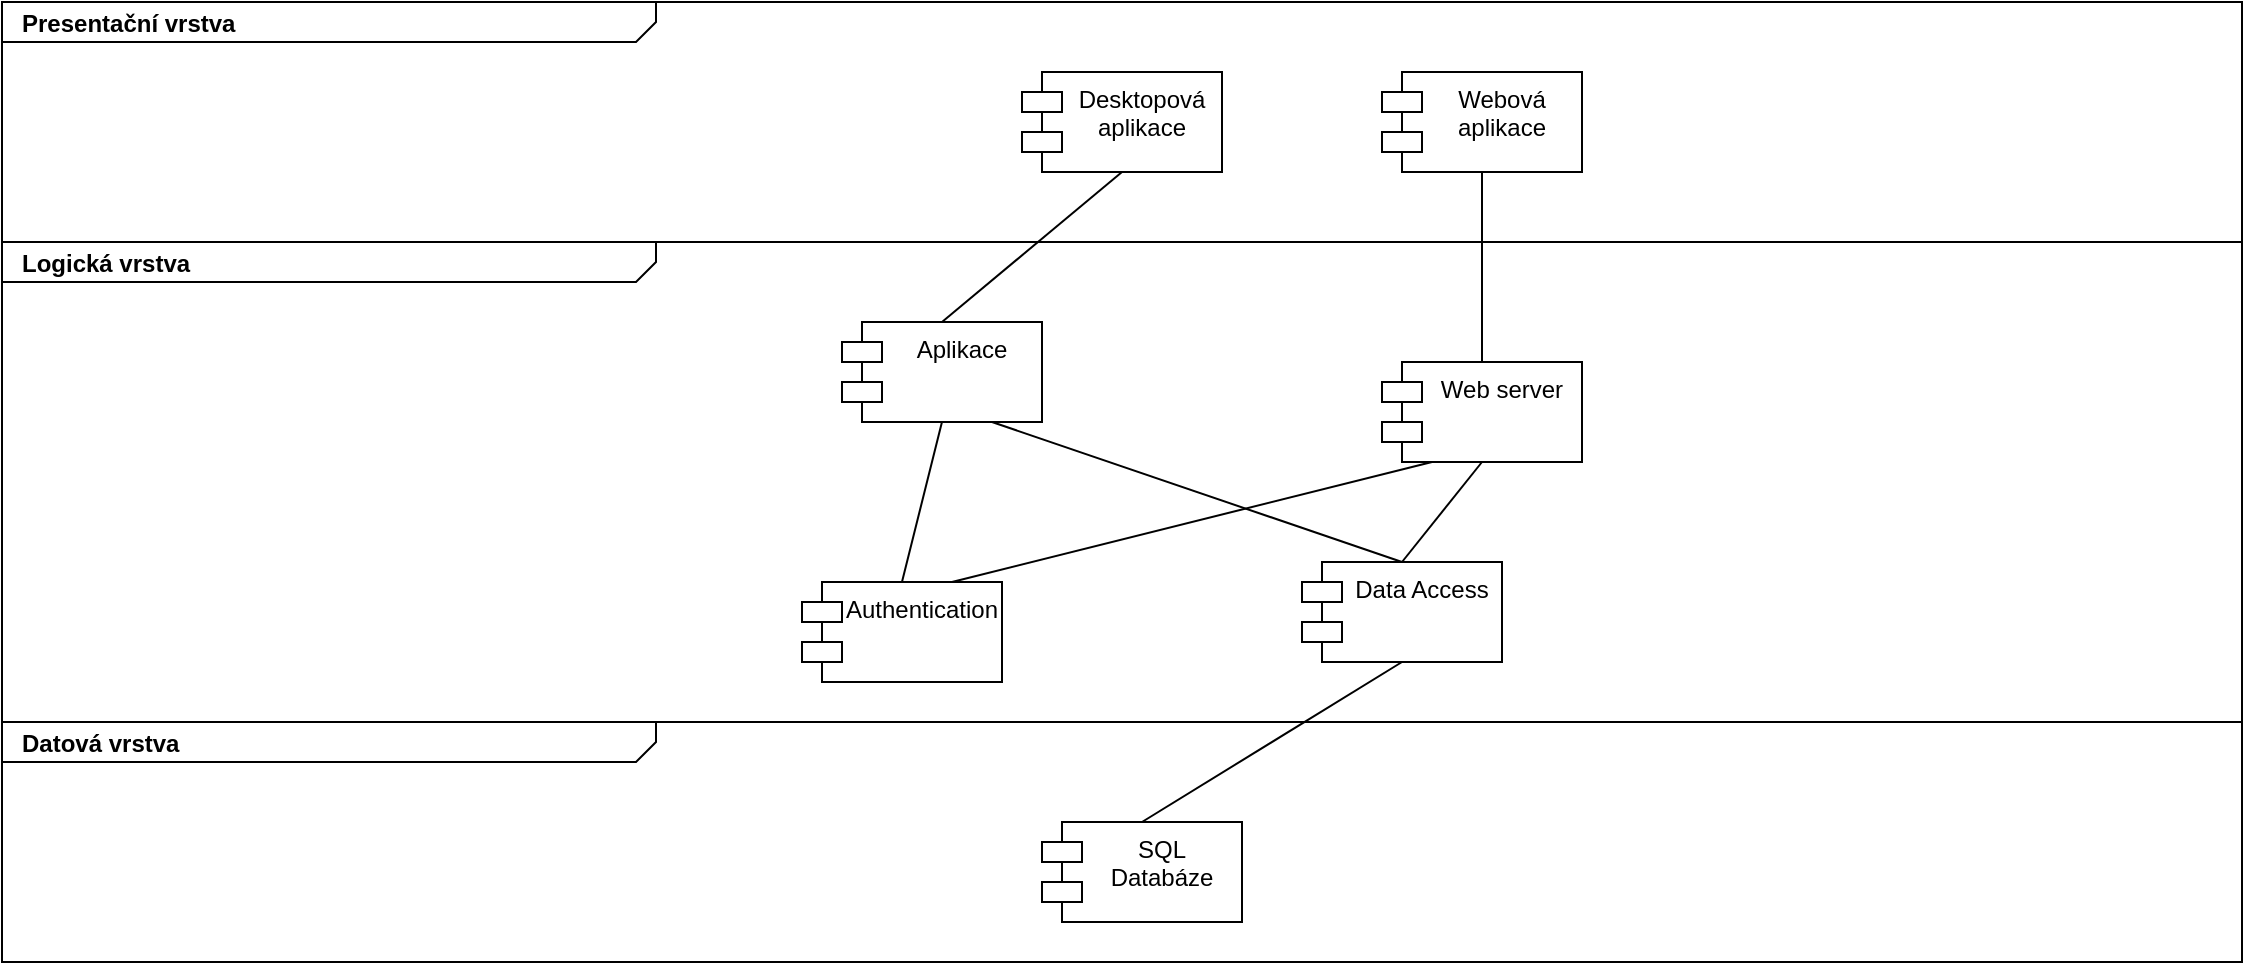 <mxfile version="22.1.21" type="device">
  <diagram name="Page-1" id="929967ad-93f9-6ef4-fab6-5d389245f69c">
    <mxGraphModel dx="1426" dy="785" grid="1" gridSize="10" guides="1" tooltips="1" connect="1" arrows="1" fold="1" page="1" pageScale="1.5" pageWidth="1169" pageHeight="826" background="none" math="0" shadow="0">
      <root>
        <mxCell id="0" style=";html=1;" />
        <mxCell id="1" style=";html=1;" parent="0" />
        <mxCell id="1672d66443f91eb5-1" value="&lt;p style=&quot;margin: 0px ; margin-top: 4px ; margin-left: 10px ; text-align: left&quot;&gt;&lt;b&gt;Presentační vrstva&lt;/b&gt;&lt;/p&gt;" style="html=1;strokeWidth=1;shape=mxgraph.sysml.package;html=1;overflow=fill;whiteSpace=wrap;fillColor=none;gradientColor=none;fontSize=12;align=center;labelX=327.64;" parent="1" vertex="1">
          <mxGeometry x="170" y="50" width="1120" height="120" as="geometry" />
        </mxCell>
        <mxCell id="jvhAYeaAIz6ZE-rdrT3_-1" value="&lt;p style=&quot;margin: 0px ; margin-top: 4px ; margin-left: 10px ; text-align: left&quot;&gt;&lt;b&gt;Logická vrstva&lt;/b&gt;&lt;/p&gt;" style="html=1;strokeWidth=1;shape=mxgraph.sysml.package;html=1;overflow=fill;whiteSpace=wrap;fillColor=none;gradientColor=none;fontSize=12;align=center;labelX=327.64;" vertex="1" parent="1">
          <mxGeometry x="170" y="170" width="1120" height="240" as="geometry" />
        </mxCell>
        <mxCell id="jvhAYeaAIz6ZE-rdrT3_-2" value="&lt;p style=&quot;margin: 0px ; margin-top: 4px ; margin-left: 10px ; text-align: left&quot;&gt;&lt;b&gt;Datová vrstva&lt;/b&gt;&lt;/p&gt;" style="html=1;strokeWidth=1;shape=mxgraph.sysml.package;html=1;overflow=fill;whiteSpace=wrap;fillColor=none;gradientColor=none;fontSize=12;align=center;labelX=327.64;" vertex="1" parent="1">
          <mxGeometry x="170" y="410" width="1120" height="120" as="geometry" />
        </mxCell>
        <mxCell id="jvhAYeaAIz6ZE-rdrT3_-3" value="Webová aplikace" style="shape=module;align=left;spacingLeft=20;align=center;verticalAlign=top;whiteSpace=wrap;html=1;" vertex="1" parent="1">
          <mxGeometry x="860" y="85" width="100" height="50" as="geometry" />
        </mxCell>
        <mxCell id="jvhAYeaAIz6ZE-rdrT3_-4" value="Desktopová aplikace" style="shape=module;align=left;spacingLeft=20;align=center;verticalAlign=top;whiteSpace=wrap;html=1;" vertex="1" parent="1">
          <mxGeometry x="680" y="85" width="100" height="50" as="geometry" />
        </mxCell>
        <mxCell id="jvhAYeaAIz6ZE-rdrT3_-9" style="edgeStyle=orthogonalEdgeStyle;rounded=0;orthogonalLoop=1;jettySize=auto;html=1;entryX=0.5;entryY=1;entryDx=0;entryDy=0;endArrow=none;endFill=0;" edge="1" parent="1" source="jvhAYeaAIz6ZE-rdrT3_-5" target="jvhAYeaAIz6ZE-rdrT3_-3">
          <mxGeometry relative="1" as="geometry" />
        </mxCell>
        <mxCell id="jvhAYeaAIz6ZE-rdrT3_-5" value="Web server" style="shape=module;align=left;spacingLeft=20;align=center;verticalAlign=top;whiteSpace=wrap;html=1;" vertex="1" parent="1">
          <mxGeometry x="860" y="230" width="100" height="50" as="geometry" />
        </mxCell>
        <mxCell id="jvhAYeaAIz6ZE-rdrT3_-6" value="Data Access" style="shape=module;align=left;spacingLeft=20;align=center;verticalAlign=top;whiteSpace=wrap;html=1;" vertex="1" parent="1">
          <mxGeometry x="820" y="330" width="100" height="50" as="geometry" />
        </mxCell>
        <mxCell id="jvhAYeaAIz6ZE-rdrT3_-7" value="Authentication" style="shape=module;align=left;spacingLeft=20;align=center;verticalAlign=top;whiteSpace=wrap;html=1;" vertex="1" parent="1">
          <mxGeometry x="570" y="340" width="100" height="50" as="geometry" />
        </mxCell>
        <mxCell id="jvhAYeaAIz6ZE-rdrT3_-8" value="" style="endArrow=none;html=1;rounded=0;entryX=0.5;entryY=1;entryDx=0;entryDy=0;exitX=0.5;exitY=0;exitDx=0;exitDy=0;" edge="1" parent="1" source="jvhAYeaAIz6ZE-rdrT3_-6" target="jvhAYeaAIz6ZE-rdrT3_-5">
          <mxGeometry width="50" height="50" relative="1" as="geometry">
            <mxPoint x="750" y="330" as="sourcePoint" />
            <mxPoint x="800" y="280" as="targetPoint" />
          </mxGeometry>
        </mxCell>
        <mxCell id="jvhAYeaAIz6ZE-rdrT3_-10" value="Aplikace" style="shape=module;align=left;spacingLeft=20;align=center;verticalAlign=top;whiteSpace=wrap;html=1;" vertex="1" parent="1">
          <mxGeometry x="590" y="210" width="100" height="50" as="geometry" />
        </mxCell>
        <mxCell id="jvhAYeaAIz6ZE-rdrT3_-12" value="" style="endArrow=none;html=1;rounded=0;entryX=0.5;entryY=1;entryDx=0;entryDy=0;exitX=0.5;exitY=0;exitDx=0;exitDy=0;" edge="1" parent="1" source="jvhAYeaAIz6ZE-rdrT3_-7" target="jvhAYeaAIz6ZE-rdrT3_-10">
          <mxGeometry width="50" height="50" relative="1" as="geometry">
            <mxPoint x="750" y="330" as="sourcePoint" />
            <mxPoint x="800" y="280" as="targetPoint" />
          </mxGeometry>
        </mxCell>
        <mxCell id="jvhAYeaAIz6ZE-rdrT3_-13" value="" style="endArrow=none;html=1;rounded=0;entryX=0.5;entryY=1;entryDx=0;entryDy=0;exitX=0.5;exitY=0;exitDx=0;exitDy=0;" edge="1" parent="1" source="jvhAYeaAIz6ZE-rdrT3_-10" target="jvhAYeaAIz6ZE-rdrT3_-4">
          <mxGeometry width="50" height="50" relative="1" as="geometry">
            <mxPoint x="750" y="330" as="sourcePoint" />
            <mxPoint x="800" y="280" as="targetPoint" />
          </mxGeometry>
        </mxCell>
        <mxCell id="jvhAYeaAIz6ZE-rdrT3_-14" value="SQL Databáze&lt;br&gt;" style="shape=module;align=left;spacingLeft=20;align=center;verticalAlign=top;whiteSpace=wrap;html=1;" vertex="1" parent="1">
          <mxGeometry x="690" y="460" width="100" height="50" as="geometry" />
        </mxCell>
        <mxCell id="jvhAYeaAIz6ZE-rdrT3_-15" value="" style="endArrow=none;html=1;rounded=0;entryX=0.5;entryY=0;entryDx=0;entryDy=0;exitX=0.5;exitY=1;exitDx=0;exitDy=0;" edge="1" parent="1" source="jvhAYeaAIz6ZE-rdrT3_-6" target="jvhAYeaAIz6ZE-rdrT3_-14">
          <mxGeometry width="50" height="50" relative="1" as="geometry">
            <mxPoint x="750" y="330" as="sourcePoint" />
            <mxPoint x="800" y="280" as="targetPoint" />
          </mxGeometry>
        </mxCell>
        <mxCell id="jvhAYeaAIz6ZE-rdrT3_-16" value="" style="endArrow=none;html=1;rounded=0;exitX=0.75;exitY=0;exitDx=0;exitDy=0;entryX=0.25;entryY=1;entryDx=0;entryDy=0;" edge="1" parent="1" source="jvhAYeaAIz6ZE-rdrT3_-7" target="jvhAYeaAIz6ZE-rdrT3_-5">
          <mxGeometry width="50" height="50" relative="1" as="geometry">
            <mxPoint x="570" y="360" as="sourcePoint" />
            <mxPoint x="620" y="310" as="targetPoint" />
          </mxGeometry>
        </mxCell>
        <mxCell id="jvhAYeaAIz6ZE-rdrT3_-17" value="" style="endArrow=none;html=1;rounded=0;exitX=0.5;exitY=0;exitDx=0;exitDy=0;entryX=0.75;entryY=1;entryDx=0;entryDy=0;" edge="1" parent="1" source="jvhAYeaAIz6ZE-rdrT3_-6" target="jvhAYeaAIz6ZE-rdrT3_-10">
          <mxGeometry width="50" height="50" relative="1" as="geometry">
            <mxPoint x="750" y="330" as="sourcePoint" />
            <mxPoint x="800" y="280" as="targetPoint" />
          </mxGeometry>
        </mxCell>
      </root>
    </mxGraphModel>
  </diagram>
</mxfile>
